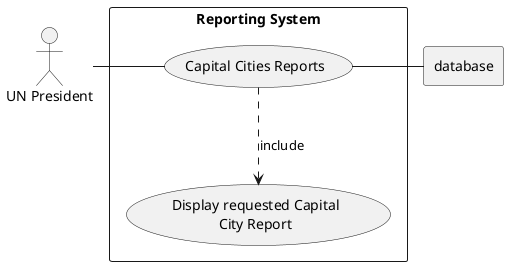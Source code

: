 @startuml

actor President as "UN President"

rectangle database

rectangle "Reporting System" {
    usecase UC1 as "Capital Cities Reports"

    usecase UCa as "Display requested Capital
     City Report"

     President - UC1
     UC1 ..> UCa : include
     UC1 - database
@enduml